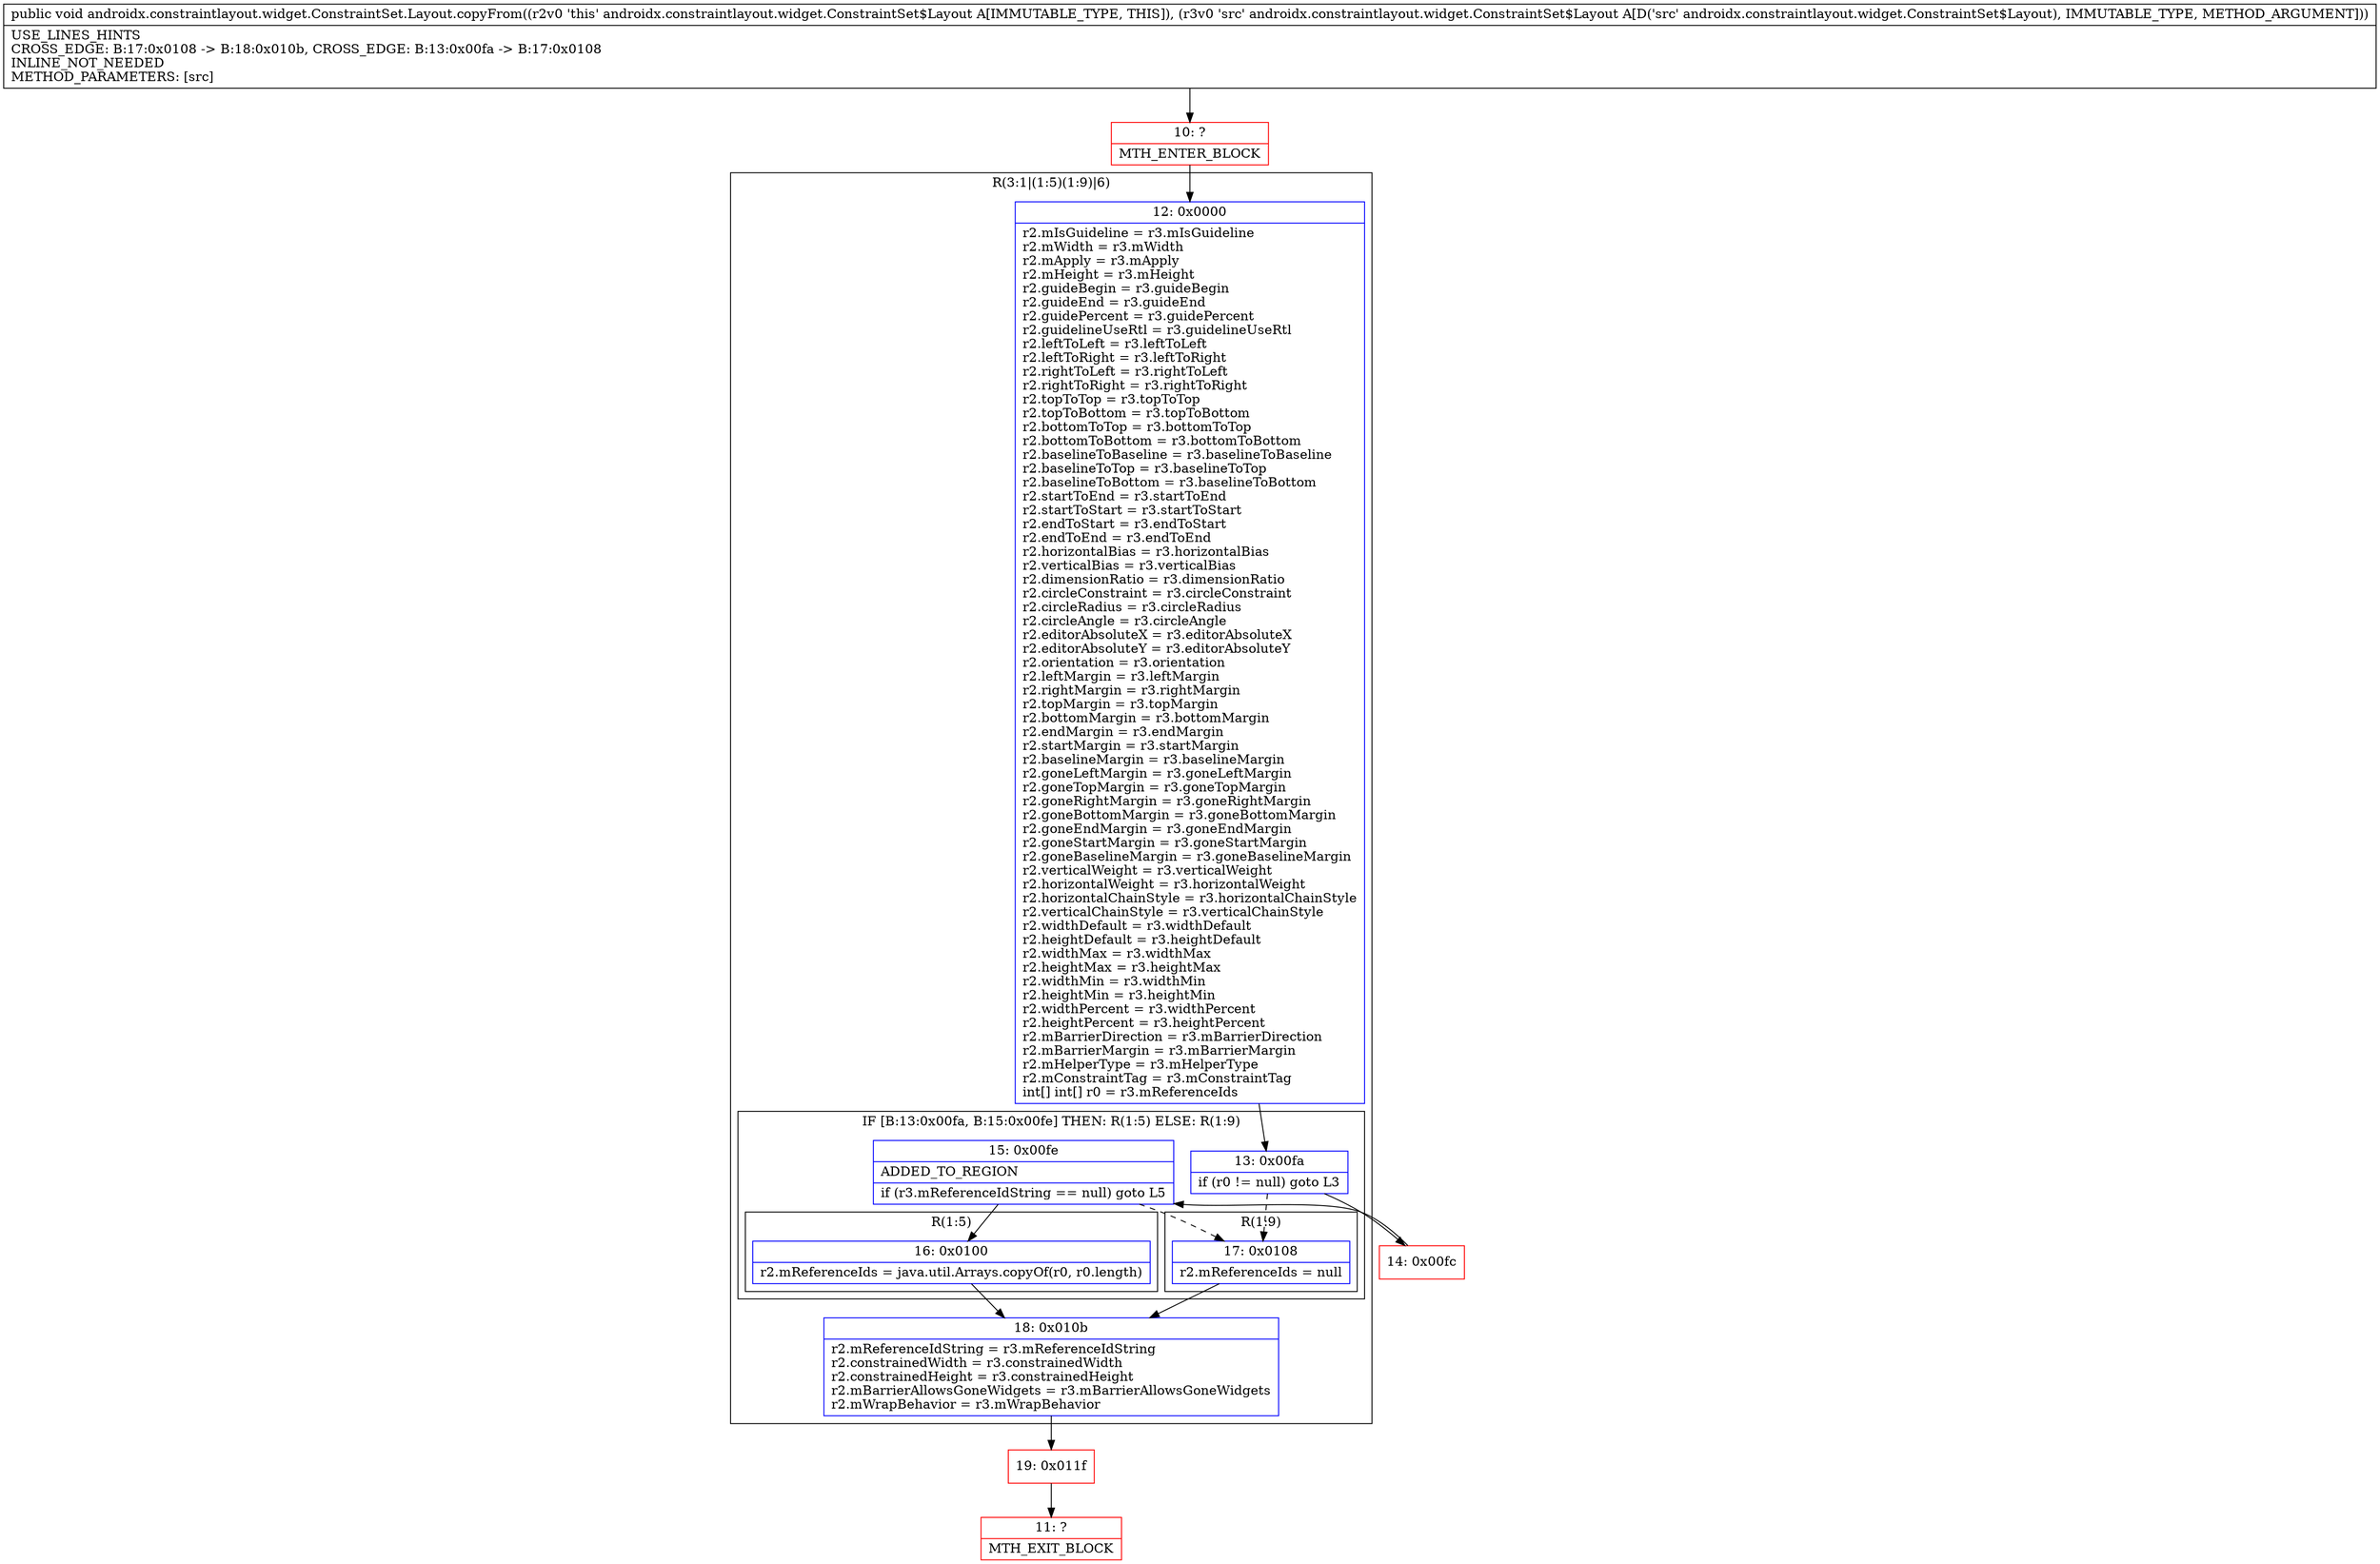 digraph "CFG forandroidx.constraintlayout.widget.ConstraintSet.Layout.copyFrom(Landroidx\/constraintlayout\/widget\/ConstraintSet$Layout;)V" {
subgraph cluster_Region_1725975483 {
label = "R(3:1|(1:5)(1:9)|6)";
node [shape=record,color=blue];
Node_12 [shape=record,label="{12\:\ 0x0000|r2.mIsGuideline = r3.mIsGuideline\lr2.mWidth = r3.mWidth\lr2.mApply = r3.mApply\lr2.mHeight = r3.mHeight\lr2.guideBegin = r3.guideBegin\lr2.guideEnd = r3.guideEnd\lr2.guidePercent = r3.guidePercent\lr2.guidelineUseRtl = r3.guidelineUseRtl\lr2.leftToLeft = r3.leftToLeft\lr2.leftToRight = r3.leftToRight\lr2.rightToLeft = r3.rightToLeft\lr2.rightToRight = r3.rightToRight\lr2.topToTop = r3.topToTop\lr2.topToBottom = r3.topToBottom\lr2.bottomToTop = r3.bottomToTop\lr2.bottomToBottom = r3.bottomToBottom\lr2.baselineToBaseline = r3.baselineToBaseline\lr2.baselineToTop = r3.baselineToTop\lr2.baselineToBottom = r3.baselineToBottom\lr2.startToEnd = r3.startToEnd\lr2.startToStart = r3.startToStart\lr2.endToStart = r3.endToStart\lr2.endToEnd = r3.endToEnd\lr2.horizontalBias = r3.horizontalBias\lr2.verticalBias = r3.verticalBias\lr2.dimensionRatio = r3.dimensionRatio\lr2.circleConstraint = r3.circleConstraint\lr2.circleRadius = r3.circleRadius\lr2.circleAngle = r3.circleAngle\lr2.editorAbsoluteX = r3.editorAbsoluteX\lr2.editorAbsoluteY = r3.editorAbsoluteY\lr2.orientation = r3.orientation\lr2.leftMargin = r3.leftMargin\lr2.rightMargin = r3.rightMargin\lr2.topMargin = r3.topMargin\lr2.bottomMargin = r3.bottomMargin\lr2.endMargin = r3.endMargin\lr2.startMargin = r3.startMargin\lr2.baselineMargin = r3.baselineMargin\lr2.goneLeftMargin = r3.goneLeftMargin\lr2.goneTopMargin = r3.goneTopMargin\lr2.goneRightMargin = r3.goneRightMargin\lr2.goneBottomMargin = r3.goneBottomMargin\lr2.goneEndMargin = r3.goneEndMargin\lr2.goneStartMargin = r3.goneStartMargin\lr2.goneBaselineMargin = r3.goneBaselineMargin\lr2.verticalWeight = r3.verticalWeight\lr2.horizontalWeight = r3.horizontalWeight\lr2.horizontalChainStyle = r3.horizontalChainStyle\lr2.verticalChainStyle = r3.verticalChainStyle\lr2.widthDefault = r3.widthDefault\lr2.heightDefault = r3.heightDefault\lr2.widthMax = r3.widthMax\lr2.heightMax = r3.heightMax\lr2.widthMin = r3.widthMin\lr2.heightMin = r3.heightMin\lr2.widthPercent = r3.widthPercent\lr2.heightPercent = r3.heightPercent\lr2.mBarrierDirection = r3.mBarrierDirection\lr2.mBarrierMargin = r3.mBarrierMargin\lr2.mHelperType = r3.mHelperType\lr2.mConstraintTag = r3.mConstraintTag\lint[] int[] r0 = r3.mReferenceIds\l}"];
subgraph cluster_IfRegion_10805424 {
label = "IF [B:13:0x00fa, B:15:0x00fe] THEN: R(1:5) ELSE: R(1:9)";
node [shape=record,color=blue];
Node_13 [shape=record,label="{13\:\ 0x00fa|if (r0 != null) goto L3\l}"];
Node_15 [shape=record,label="{15\:\ 0x00fe|ADDED_TO_REGION\l|if (r3.mReferenceIdString == null) goto L5\l}"];
subgraph cluster_Region_953346457 {
label = "R(1:5)";
node [shape=record,color=blue];
Node_16 [shape=record,label="{16\:\ 0x0100|r2.mReferenceIds = java.util.Arrays.copyOf(r0, r0.length)\l}"];
}
subgraph cluster_Region_1838677512 {
label = "R(1:9)";
node [shape=record,color=blue];
Node_17 [shape=record,label="{17\:\ 0x0108|r2.mReferenceIds = null\l}"];
}
}
Node_18 [shape=record,label="{18\:\ 0x010b|r2.mReferenceIdString = r3.mReferenceIdString\lr2.constrainedWidth = r3.constrainedWidth\lr2.constrainedHeight = r3.constrainedHeight\lr2.mBarrierAllowsGoneWidgets = r3.mBarrierAllowsGoneWidgets\lr2.mWrapBehavior = r3.mWrapBehavior\l}"];
}
Node_10 [shape=record,color=red,label="{10\:\ ?|MTH_ENTER_BLOCK\l}"];
Node_14 [shape=record,color=red,label="{14\:\ 0x00fc}"];
Node_19 [shape=record,color=red,label="{19\:\ 0x011f}"];
Node_11 [shape=record,color=red,label="{11\:\ ?|MTH_EXIT_BLOCK\l}"];
MethodNode[shape=record,label="{public void androidx.constraintlayout.widget.ConstraintSet.Layout.copyFrom((r2v0 'this' androidx.constraintlayout.widget.ConstraintSet$Layout A[IMMUTABLE_TYPE, THIS]), (r3v0 'src' androidx.constraintlayout.widget.ConstraintSet$Layout A[D('src' androidx.constraintlayout.widget.ConstraintSet$Layout), IMMUTABLE_TYPE, METHOD_ARGUMENT]))  | USE_LINES_HINTS\lCROSS_EDGE: B:17:0x0108 \-\> B:18:0x010b, CROSS_EDGE: B:13:0x00fa \-\> B:17:0x0108\lINLINE_NOT_NEEDED\lMETHOD_PARAMETERS: [src]\l}"];
MethodNode -> Node_10;Node_12 -> Node_13;
Node_13 -> Node_14;
Node_13 -> Node_17[style=dashed];
Node_15 -> Node_16;
Node_15 -> Node_17[style=dashed];
Node_16 -> Node_18;
Node_17 -> Node_18;
Node_18 -> Node_19;
Node_10 -> Node_12;
Node_14 -> Node_15;
Node_19 -> Node_11;
}

